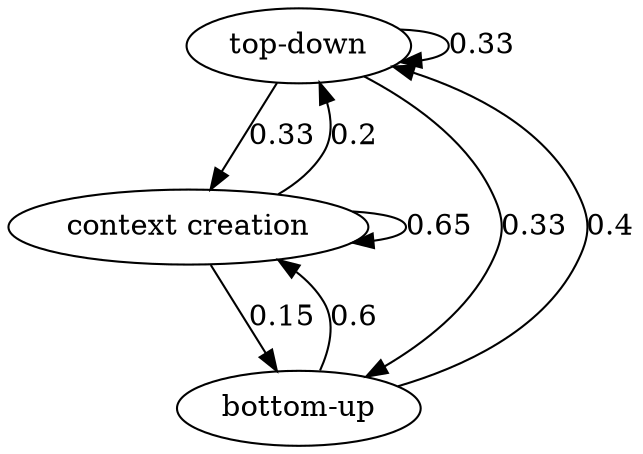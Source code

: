 digraph  {
"top-down";
"context creation";
"bottom-up";
"top-down" -> "top-down"  [weight="0.3333333333333333", label="0.33"];
"top-down" -> "context creation"  [weight="0.3333333333333333", label="0.33"];
"top-down" -> "bottom-up"  [weight="0.3333333333333333", label="0.33"];
"context creation" -> "top-down"  [weight="0.2", label="0.2"];
"context creation" -> "context creation"  [weight="0.65", label="0.65"];
"context creation" -> "bottom-up"  [weight="0.15", label="0.15"];
"bottom-up" -> "top-down"  [weight="0.4", label="0.4"];
"bottom-up" -> "context creation"  [weight="0.6", label="0.6"];
}
